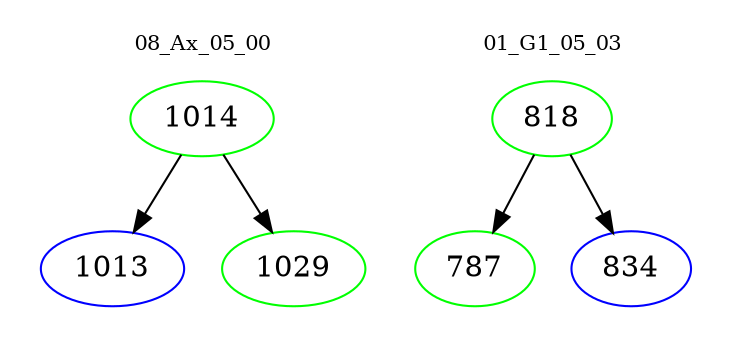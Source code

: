 digraph{
subgraph cluster_0 {
color = white
label = "08_Ax_05_00";
fontsize=10;
T0_1014 [label="1014", color="green"]
T0_1014 -> T0_1013 [color="black"]
T0_1013 [label="1013", color="blue"]
T0_1014 -> T0_1029 [color="black"]
T0_1029 [label="1029", color="green"]
}
subgraph cluster_1 {
color = white
label = "01_G1_05_03";
fontsize=10;
T1_818 [label="818", color="green"]
T1_818 -> T1_787 [color="black"]
T1_787 [label="787", color="green"]
T1_818 -> T1_834 [color="black"]
T1_834 [label="834", color="blue"]
}
}
